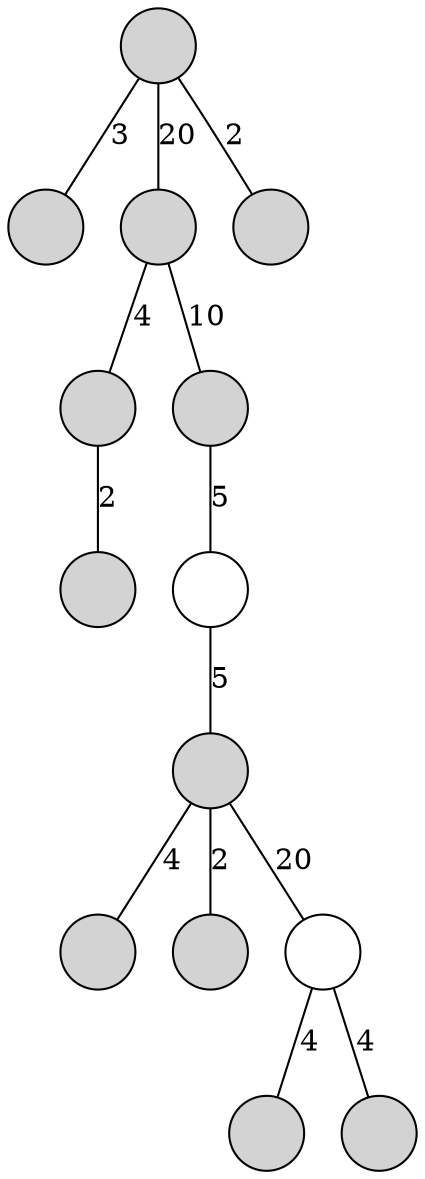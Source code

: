 digraph
{
	node [shape=circle, style=filled, label=""];
	edge [dir=both, arrowtail=none, arrowhead=none];

	n00 -> n10 [label=3];
	n00 -> n11 [label=20];
	n00 -> n12 [label=2];
	n11 -> n20 [label=4];
	n11 -> n21 [label=10];
	n20 -> n30 [label=2];
	n21 -> n31 [label=5];
	n31 -> n40 [label=5];
	n40 -> n50 [label=4];
	n40 -> n51 [label=2];
	n40 -> n52 [label=20];
	n52 -> n60 [label=4];
	n52 -> n61 [label=4];

	n31 [style=solid];
	n52 [style=solid];
}
